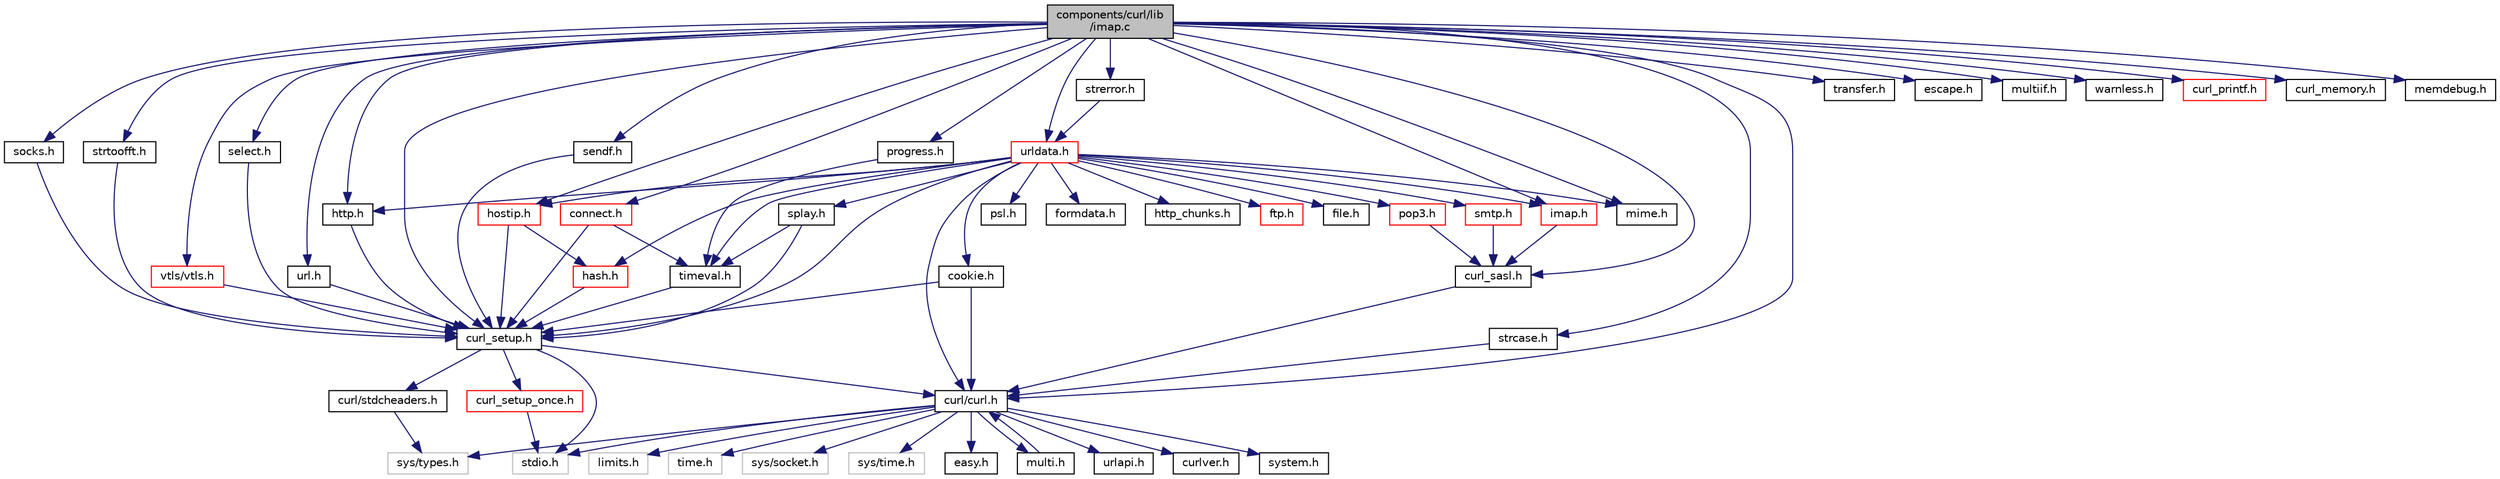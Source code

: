 digraph "components/curl/lib/imap.c"
{
  edge [fontname="Helvetica",fontsize="10",labelfontname="Helvetica",labelfontsize="10"];
  node [fontname="Helvetica",fontsize="10",shape=record];
  Node0 [label="components/curl/lib\l/imap.c",height=0.2,width=0.4,color="black", fillcolor="grey75", style="filled", fontcolor="black"];
  Node0 -> Node1 [color="midnightblue",fontsize="10",style="solid",fontname="Helvetica"];
  Node1 [label="curl_setup.h",height=0.2,width=0.4,color="black", fillcolor="white", style="filled",URL="$curl__setup_8h.html"];
  Node1 -> Node2 [color="midnightblue",fontsize="10",style="solid",fontname="Helvetica"];
  Node2 [label="curl/curl.h",height=0.2,width=0.4,color="black", fillcolor="white", style="filled",URL="$curl_8h.html"];
  Node2 -> Node3 [color="midnightblue",fontsize="10",style="solid",fontname="Helvetica"];
  Node3 [label="curlver.h",height=0.2,width=0.4,color="black", fillcolor="white", style="filled",URL="$curlver_8h.html"];
  Node2 -> Node4 [color="midnightblue",fontsize="10",style="solid",fontname="Helvetica"];
  Node4 [label="system.h",height=0.2,width=0.4,color="black", fillcolor="white", style="filled",URL="$components_2curl_2include_2curl_2_system_8h.html"];
  Node2 -> Node5 [color="midnightblue",fontsize="10",style="solid",fontname="Helvetica"];
  Node5 [label="stdio.h",height=0.2,width=0.4,color="grey75", fillcolor="white", style="filled"];
  Node2 -> Node6 [color="midnightblue",fontsize="10",style="solid",fontname="Helvetica"];
  Node6 [label="limits.h",height=0.2,width=0.4,color="grey75", fillcolor="white", style="filled"];
  Node2 -> Node7 [color="midnightblue",fontsize="10",style="solid",fontname="Helvetica"];
  Node7 [label="sys/types.h",height=0.2,width=0.4,color="grey75", fillcolor="white", style="filled"];
  Node2 -> Node8 [color="midnightblue",fontsize="10",style="solid",fontname="Helvetica"];
  Node8 [label="time.h",height=0.2,width=0.4,color="grey75", fillcolor="white", style="filled"];
  Node2 -> Node9 [color="midnightblue",fontsize="10",style="solid",fontname="Helvetica"];
  Node9 [label="sys/socket.h",height=0.2,width=0.4,color="grey75", fillcolor="white", style="filled"];
  Node2 -> Node10 [color="midnightblue",fontsize="10",style="solid",fontname="Helvetica"];
  Node10 [label="sys/time.h",height=0.2,width=0.4,color="grey75", fillcolor="white", style="filled"];
  Node2 -> Node11 [color="midnightblue",fontsize="10",style="solid",fontname="Helvetica"];
  Node11 [label="easy.h",height=0.2,width=0.4,color="black", fillcolor="white", style="filled",URL="$easy_8h.html"];
  Node2 -> Node12 [color="midnightblue",fontsize="10",style="solid",fontname="Helvetica"];
  Node12 [label="multi.h",height=0.2,width=0.4,color="black", fillcolor="white", style="filled",URL="$multi_8h.html"];
  Node12 -> Node2 [color="midnightblue",fontsize="10",style="solid",fontname="Helvetica"];
  Node2 -> Node13 [color="midnightblue",fontsize="10",style="solid",fontname="Helvetica"];
  Node13 [label="urlapi.h",height=0.2,width=0.4,color="black", fillcolor="white", style="filled",URL="$urlapi_8h.html"];
  Node1 -> Node5 [color="midnightblue",fontsize="10",style="solid",fontname="Helvetica"];
  Node1 -> Node14 [color="midnightblue",fontsize="10",style="solid",fontname="Helvetica"];
  Node14 [label="curl/stdcheaders.h",height=0.2,width=0.4,color="black", fillcolor="white", style="filled",URL="$stdcheaders_8h.html"];
  Node14 -> Node7 [color="midnightblue",fontsize="10",style="solid",fontname="Helvetica"];
  Node1 -> Node15 [color="midnightblue",fontsize="10",style="solid",fontname="Helvetica"];
  Node15 [label="curl_setup_once.h",height=0.2,width=0.4,color="red", fillcolor="white", style="filled",URL="$curl__setup__once_8h.html"];
  Node15 -> Node5 [color="midnightblue",fontsize="10",style="solid",fontname="Helvetica"];
  Node0 -> Node2 [color="midnightblue",fontsize="10",style="solid",fontname="Helvetica"];
  Node0 -> Node21 [color="midnightblue",fontsize="10",style="solid",fontname="Helvetica"];
  Node21 [label="urldata.h",height=0.2,width=0.4,color="red", fillcolor="white", style="filled",URL="$urldata_8h.html"];
  Node21 -> Node1 [color="midnightblue",fontsize="10",style="solid",fontname="Helvetica"];
  Node21 -> Node22 [color="midnightblue",fontsize="10",style="solid",fontname="Helvetica"];
  Node22 [label="cookie.h",height=0.2,width=0.4,color="black", fillcolor="white", style="filled",URL="$cookie_8h.html"];
  Node22 -> Node1 [color="midnightblue",fontsize="10",style="solid",fontname="Helvetica"];
  Node22 -> Node2 [color="midnightblue",fontsize="10",style="solid",fontname="Helvetica"];
  Node21 -> Node23 [color="midnightblue",fontsize="10",style="solid",fontname="Helvetica"];
  Node23 [label="psl.h",height=0.2,width=0.4,color="black", fillcolor="white", style="filled",URL="$psl_8h.html"];
  Node21 -> Node24 [color="midnightblue",fontsize="10",style="solid",fontname="Helvetica"];
  Node24 [label="formdata.h",height=0.2,width=0.4,color="black", fillcolor="white", style="filled",URL="$formdata_8h.html"];
  Node21 -> Node25 [color="midnightblue",fontsize="10",style="solid",fontname="Helvetica"];
  Node25 [label="timeval.h",height=0.2,width=0.4,color="black", fillcolor="white", style="filled",URL="$timeval_8h.html"];
  Node25 -> Node1 [color="midnightblue",fontsize="10",style="solid",fontname="Helvetica"];
  Node21 -> Node2 [color="midnightblue",fontsize="10",style="solid",fontname="Helvetica"];
  Node21 -> Node26 [color="midnightblue",fontsize="10",style="solid",fontname="Helvetica"];
  Node26 [label="http_chunks.h",height=0.2,width=0.4,color="black", fillcolor="white", style="filled",URL="$http__chunks_8h.html"];
  Node21 -> Node27 [color="midnightblue",fontsize="10",style="solid",fontname="Helvetica"];
  Node27 [label="hostip.h",height=0.2,width=0.4,color="red", fillcolor="white", style="filled",URL="$hostip_8h.html"];
  Node27 -> Node1 [color="midnightblue",fontsize="10",style="solid",fontname="Helvetica"];
  Node27 -> Node28 [color="midnightblue",fontsize="10",style="solid",fontname="Helvetica"];
  Node28 [label="hash.h",height=0.2,width=0.4,color="red", fillcolor="white", style="filled",URL="$hash_8h.html"];
  Node28 -> Node1 [color="midnightblue",fontsize="10",style="solid",fontname="Helvetica"];
  Node21 -> Node28 [color="midnightblue",fontsize="10",style="solid",fontname="Helvetica"];
  Node21 -> Node33 [color="midnightblue",fontsize="10",style="solid",fontname="Helvetica"];
  Node33 [label="splay.h",height=0.2,width=0.4,color="black", fillcolor="white", style="filled",URL="$splay_8h.html"];
  Node33 -> Node1 [color="midnightblue",fontsize="10",style="solid",fontname="Helvetica"];
  Node33 -> Node25 [color="midnightblue",fontsize="10",style="solid",fontname="Helvetica"];
  Node21 -> Node34 [color="midnightblue",fontsize="10",style="solid",fontname="Helvetica"];
  Node34 [label="mime.h",height=0.2,width=0.4,color="black", fillcolor="white", style="filled",URL="$mime_8h.html"];
  Node21 -> Node35 [color="midnightblue",fontsize="10",style="solid",fontname="Helvetica"];
  Node35 [label="imap.h",height=0.2,width=0.4,color="red", fillcolor="white", style="filled",URL="$imap_8h.html"];
  Node35 -> Node37 [color="midnightblue",fontsize="10",style="solid",fontname="Helvetica"];
  Node37 [label="curl_sasl.h",height=0.2,width=0.4,color="black", fillcolor="white", style="filled",URL="$curl__sasl_8h.html"];
  Node37 -> Node2 [color="midnightblue",fontsize="10",style="solid",fontname="Helvetica"];
  Node21 -> Node38 [color="midnightblue",fontsize="10",style="solid",fontname="Helvetica"];
  Node38 [label="pop3.h",height=0.2,width=0.4,color="red", fillcolor="white", style="filled",URL="$pop3_8h.html"];
  Node38 -> Node37 [color="midnightblue",fontsize="10",style="solid",fontname="Helvetica"];
  Node21 -> Node39 [color="midnightblue",fontsize="10",style="solid",fontname="Helvetica"];
  Node39 [label="smtp.h",height=0.2,width=0.4,color="red", fillcolor="white", style="filled",URL="$smtp_8h.html"];
  Node39 -> Node37 [color="midnightblue",fontsize="10",style="solid",fontname="Helvetica"];
  Node21 -> Node40 [color="midnightblue",fontsize="10",style="solid",fontname="Helvetica"];
  Node40 [label="ftp.h",height=0.2,width=0.4,color="red", fillcolor="white", style="filled",URL="$ftp_8h.html"];
  Node21 -> Node41 [color="midnightblue",fontsize="10",style="solid",fontname="Helvetica"];
  Node41 [label="file.h",height=0.2,width=0.4,color="black", fillcolor="white", style="filled",URL="$components_2curl_2lib_2_file_8h.html"];
  Node21 -> Node43 [color="midnightblue",fontsize="10",style="solid",fontname="Helvetica"];
  Node43 [label="http.h",height=0.2,width=0.4,color="black", fillcolor="white", style="filled",URL="$http_8h.html"];
  Node43 -> Node1 [color="midnightblue",fontsize="10",style="solid",fontname="Helvetica"];
  Node0 -> Node49 [color="midnightblue",fontsize="10",style="solid",fontname="Helvetica"];
  Node49 [label="sendf.h",height=0.2,width=0.4,color="black", fillcolor="white", style="filled",URL="$sendf_8h.html"];
  Node49 -> Node1 [color="midnightblue",fontsize="10",style="solid",fontname="Helvetica"];
  Node0 -> Node27 [color="midnightblue",fontsize="10",style="solid",fontname="Helvetica"];
  Node0 -> Node50 [color="midnightblue",fontsize="10",style="solid",fontname="Helvetica"];
  Node50 [label="progress.h",height=0.2,width=0.4,color="black", fillcolor="white", style="filled",URL="$progress_8h.html"];
  Node50 -> Node25 [color="midnightblue",fontsize="10",style="solid",fontname="Helvetica"];
  Node0 -> Node51 [color="midnightblue",fontsize="10",style="solid",fontname="Helvetica"];
  Node51 [label="transfer.h",height=0.2,width=0.4,color="black", fillcolor="white", style="filled",URL="$transfer_8h.html"];
  Node0 -> Node52 [color="midnightblue",fontsize="10",style="solid",fontname="Helvetica"];
  Node52 [label="escape.h",height=0.2,width=0.4,color="black", fillcolor="white", style="filled",URL="$escape_8h.html"];
  Node0 -> Node43 [color="midnightblue",fontsize="10",style="solid",fontname="Helvetica"];
  Node0 -> Node53 [color="midnightblue",fontsize="10",style="solid",fontname="Helvetica"];
  Node53 [label="socks.h",height=0.2,width=0.4,color="black", fillcolor="white", style="filled",URL="$socks_8h.html"];
  Node53 -> Node1 [color="midnightblue",fontsize="10",style="solid",fontname="Helvetica"];
  Node0 -> Node35 [color="midnightblue",fontsize="10",style="solid",fontname="Helvetica"];
  Node0 -> Node34 [color="midnightblue",fontsize="10",style="solid",fontname="Helvetica"];
  Node0 -> Node54 [color="midnightblue",fontsize="10",style="solid",fontname="Helvetica"];
  Node54 [label="strtoofft.h",height=0.2,width=0.4,color="black", fillcolor="white", style="filled",URL="$strtoofft_8h.html"];
  Node54 -> Node1 [color="midnightblue",fontsize="10",style="solid",fontname="Helvetica"];
  Node0 -> Node55 [color="midnightblue",fontsize="10",style="solid",fontname="Helvetica"];
  Node55 [label="strcase.h",height=0.2,width=0.4,color="black", fillcolor="white", style="filled",URL="$strcase_8h.html"];
  Node55 -> Node2 [color="midnightblue",fontsize="10",style="solid",fontname="Helvetica"];
  Node0 -> Node56 [color="midnightblue",fontsize="10",style="solid",fontname="Helvetica"];
  Node56 [label="vtls/vtls.h",height=0.2,width=0.4,color="red", fillcolor="white", style="filled",URL="$vtls_8h.html"];
  Node56 -> Node1 [color="midnightblue",fontsize="10",style="solid",fontname="Helvetica"];
  Node0 -> Node67 [color="midnightblue",fontsize="10",style="solid",fontname="Helvetica"];
  Node67 [label="connect.h",height=0.2,width=0.4,color="red", fillcolor="white", style="filled",URL="$connect_8h.html"];
  Node67 -> Node1 [color="midnightblue",fontsize="10",style="solid",fontname="Helvetica"];
  Node67 -> Node25 [color="midnightblue",fontsize="10",style="solid",fontname="Helvetica"];
  Node0 -> Node70 [color="midnightblue",fontsize="10",style="solid",fontname="Helvetica"];
  Node70 [label="strerror.h",height=0.2,width=0.4,color="black", fillcolor="white", style="filled",URL="$strerror_8h.html"];
  Node70 -> Node21 [color="midnightblue",fontsize="10",style="solid",fontname="Helvetica"];
  Node0 -> Node71 [color="midnightblue",fontsize="10",style="solid",fontname="Helvetica"];
  Node71 [label="select.h",height=0.2,width=0.4,color="black", fillcolor="white", style="filled",URL="$select_8h.html"];
  Node71 -> Node1 [color="midnightblue",fontsize="10",style="solid",fontname="Helvetica"];
  Node0 -> Node72 [color="midnightblue",fontsize="10",style="solid",fontname="Helvetica"];
  Node72 [label="multiif.h",height=0.2,width=0.4,color="black", fillcolor="white", style="filled",URL="$multiif_8h.html"];
  Node0 -> Node73 [color="midnightblue",fontsize="10",style="solid",fontname="Helvetica"];
  Node73 [label="url.h",height=0.2,width=0.4,color="black", fillcolor="white", style="filled",URL="$url_8h.html"];
  Node73 -> Node1 [color="midnightblue",fontsize="10",style="solid",fontname="Helvetica"];
  Node0 -> Node37 [color="midnightblue",fontsize="10",style="solid",fontname="Helvetica"];
  Node0 -> Node74 [color="midnightblue",fontsize="10",style="solid",fontname="Helvetica"];
  Node74 [label="warnless.h",height=0.2,width=0.4,color="black", fillcolor="white", style="filled",URL="$warnless_8h.html"];
  Node0 -> Node75 [color="midnightblue",fontsize="10",style="solid",fontname="Helvetica"];
  Node75 [label="curl_printf.h",height=0.2,width=0.4,color="red", fillcolor="white", style="filled",URL="$curl__printf_8h.html"];
  Node0 -> Node77 [color="midnightblue",fontsize="10",style="solid",fontname="Helvetica"];
  Node77 [label="curl_memory.h",height=0.2,width=0.4,color="black", fillcolor="white", style="filled",URL="$curl__memory_8h.html"];
  Node0 -> Node78 [color="midnightblue",fontsize="10",style="solid",fontname="Helvetica"];
  Node78 [label="memdebug.h",height=0.2,width=0.4,color="black", fillcolor="white", style="filled",URL="$memdebug_8h.html"];
}
